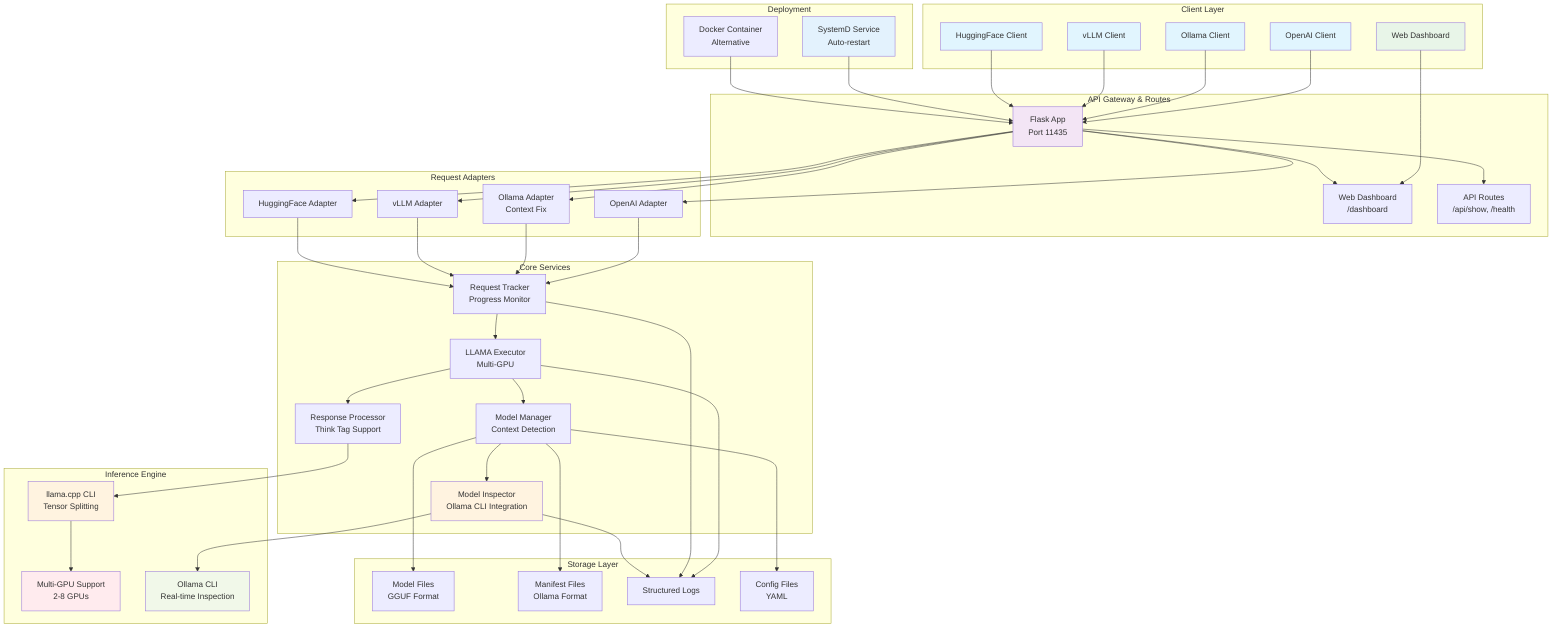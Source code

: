 graph TB
    subgraph "Client Layer"
        C1[OpenAI Client]
        C2[Ollama Client]
        C4[vLLM Client]
        C5[HuggingFace Client]
        C6[Web Dashboard]
    end
    
    subgraph "API Gateway & Routes"
        AG[Flask App<br/>Port 11435]
        WD[Web Dashboard<br/>/dashboard]
        API[API Routes<br/>/api/show, /health]
    end
    
    subgraph "Request Adapters"
        OA[OpenAI Adapter]
        OL[Ollama Adapter<br/>Context Fix]
        VL[vLLM Adapter]
        HF[HuggingFace Adapter]
    end
    
    subgraph "Core Services"
        RT[Request Tracker<br/>Progress Monitor]
        EX[LLAMA Executor<br/>Multi-GPU]
        MM[Model Manager<br/>Context Detection]
        MI[Model Inspector<br/>Ollama CLI Integration]
        RP[Response Processor<br/>Think Tag Support]
    end
    
    subgraph "Storage Layer"
        MF[Model Files<br/>GGUF Format]
        ML[Manifest Files<br/>Ollama Format]
        LG[Structured Logs]
        CF[Config Files<br/>YAML]
    end
    
    subgraph "Inference Engine"
        LC[llama.cpp CLI<br/>Tensor Splitting]
        GPU[Multi-GPU Support<br/>2-8 GPUs]
        OC[Ollama CLI<br/>Real-time Inspection]
    end
    
    subgraph "Deployment"
        SD[SystemD Service<br/>Auto-restart]
        DC[Docker Container<br/>Alternative]
    end
    
    C1 --> AG
    C2 --> AG
    C4 --> AG
    C5 --> AG
    C6 --> WD
    
    AG --> API
    AG --> WD
    AG --> OA
    AG --> OL
    AG --> VL
    AG --> HF
    
    OA --> RT
    OL --> RT
    VL --> RT
    HF --> RT
    
    RT --> EX
    EX --> MM
    MM --> MI
    MI --> OC
    
    EX --> RP
    RP --> LC
    LC --> GPU
    
    MM --> MF
    MM --> ML
    MM --> CF
    
    EX --> LG
    RT --> LG
    MI --> LG
    
    SD --> AG
    DC --> AG
    
    style C1 fill:#e1f5fe
    style C2 fill:#e1f5fe
    style C4 fill:#e1f5fe
    style C5 fill:#e1f5fe
    style C6 fill:#e8f5e8
    style AG fill:#f3e5f5
    style MI fill:#fff3e0
    style LC fill:#fff3e0
    style GPU fill:#ffebee
    style SD fill:#e3f2fd
    style OC fill:#f1f8e9